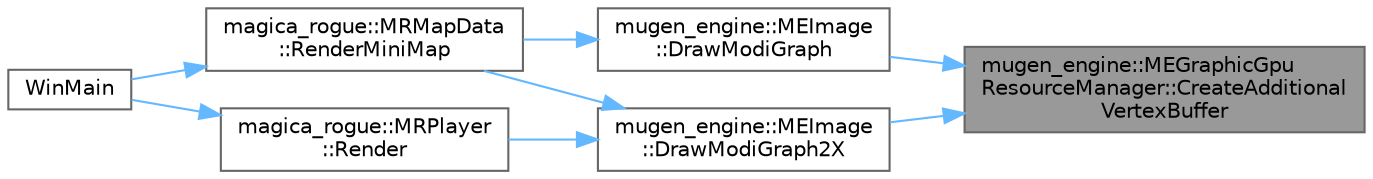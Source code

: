 digraph "mugen_engine::MEGraphicGpuResourceManager::CreateAdditionalVertexBuffer"
{
 // LATEX_PDF_SIZE
  bgcolor="transparent";
  edge [fontname=Helvetica,fontsize=10,labelfontname=Helvetica,labelfontsize=10];
  node [fontname=Helvetica,fontsize=10,shape=box,height=0.2,width=0.4];
  rankdir="RL";
  Node1 [id="Node000001",label="mugen_engine::MEGraphicGpu\lResourceManager::CreateAdditional\lVertexBuffer",height=0.2,width=0.4,color="gray40", fillcolor="grey60", style="filled", fontcolor="black",tooltip="追加の頂点バッファの作成"];
  Node1 -> Node2 [id="edge1_Node000001_Node000002",dir="back",color="steelblue1",style="solid",tooltip=" "];
  Node2 [id="Node000002",label="mugen_engine::MEImage\l::DrawModiGraph",height=0.2,width=0.4,color="grey40", fillcolor="white", style="filled",URL="$classmugen__engine_1_1_m_e_image.html#a5b46151651eb87222501fcda2a1dc509",tooltip="自由に4頂点を指定して描画する"];
  Node2 -> Node3 [id="edge2_Node000002_Node000003",dir="back",color="steelblue1",style="solid",tooltip=" "];
  Node3 [id="Node000003",label="magica_rogue::MRMapData\l::RenderMiniMap",height=0.2,width=0.4,color="grey40", fillcolor="white", style="filled",URL="$classmagica__rogue_1_1_m_r_map_data.html#ada21e0dc70b03ec6bd368d2c79b6d3fa",tooltip="ミニマップを描画"];
  Node3 -> Node4 [id="edge3_Node000003_Node000004",dir="back",color="steelblue1",style="solid",tooltip=" "];
  Node4 [id="Node000004",label="WinMain",height=0.2,width=0.4,color="grey40", fillcolor="white", style="filled",URL="$main_8cpp.html#aa9f5bde5a38da1ef0ae63e9a5a567411",tooltip=" "];
  Node1 -> Node5 [id="edge4_Node000001_Node000005",dir="back",color="steelblue1",style="solid",tooltip=" "];
  Node5 [id="Node000005",label="mugen_engine::MEImage\l::DrawModiGraph2X",height=0.2,width=0.4,color="grey40", fillcolor="white", style="filled",URL="$classmugen__engine_1_1_m_e_image.html#a90d318e0735d4c605f6ea407b9dd32a0",tooltip="2倍換算で自由に4頂点を指定して描画する"];
  Node5 -> Node6 [id="edge5_Node000005_Node000006",dir="back",color="steelblue1",style="solid",tooltip=" "];
  Node6 [id="Node000006",label="magica_rogue::MRPlayer\l::Render",height=0.2,width=0.4,color="grey40", fillcolor="white", style="filled",URL="$classmagica__rogue_1_1_m_r_player.html#a703b50d4ad2cf05bc07c5041bc97907b",tooltip="描画"];
  Node6 -> Node4 [id="edge6_Node000006_Node000004",dir="back",color="steelblue1",style="solid",tooltip=" "];
  Node5 -> Node3 [id="edge7_Node000005_Node000003",dir="back",color="steelblue1",style="solid",tooltip=" "];
}
